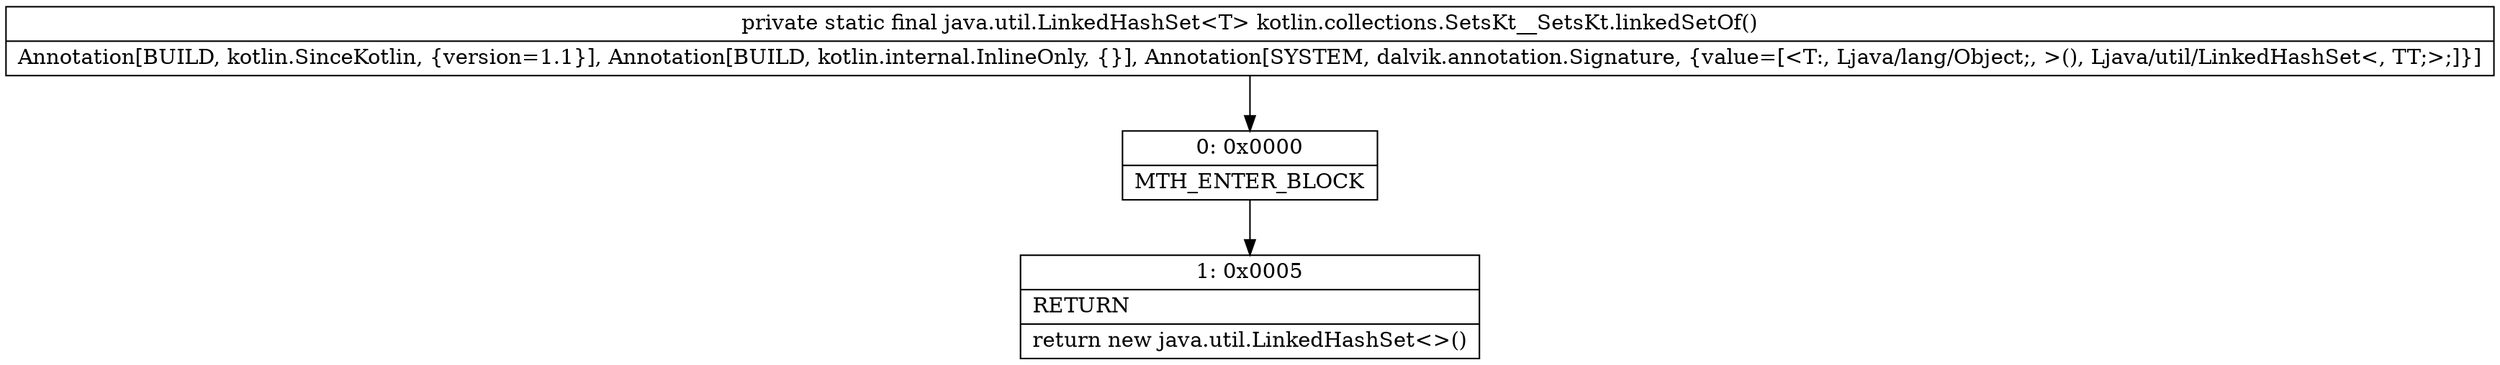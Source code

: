 digraph "CFG forkotlin.collections.SetsKt__SetsKt.linkedSetOf()Ljava\/util\/LinkedHashSet;" {
Node_0 [shape=record,label="{0\:\ 0x0000|MTH_ENTER_BLOCK\l}"];
Node_1 [shape=record,label="{1\:\ 0x0005|RETURN\l|return new java.util.LinkedHashSet\<\>()\l}"];
MethodNode[shape=record,label="{private static final java.util.LinkedHashSet\<T\> kotlin.collections.SetsKt__SetsKt.linkedSetOf()  | Annotation[BUILD, kotlin.SinceKotlin, \{version=1.1\}], Annotation[BUILD, kotlin.internal.InlineOnly, \{\}], Annotation[SYSTEM, dalvik.annotation.Signature, \{value=[\<T:, Ljava\/lang\/Object;, \>(), Ljava\/util\/LinkedHashSet\<, TT;\>;]\}]\l}"];
MethodNode -> Node_0;
Node_0 -> Node_1;
}

